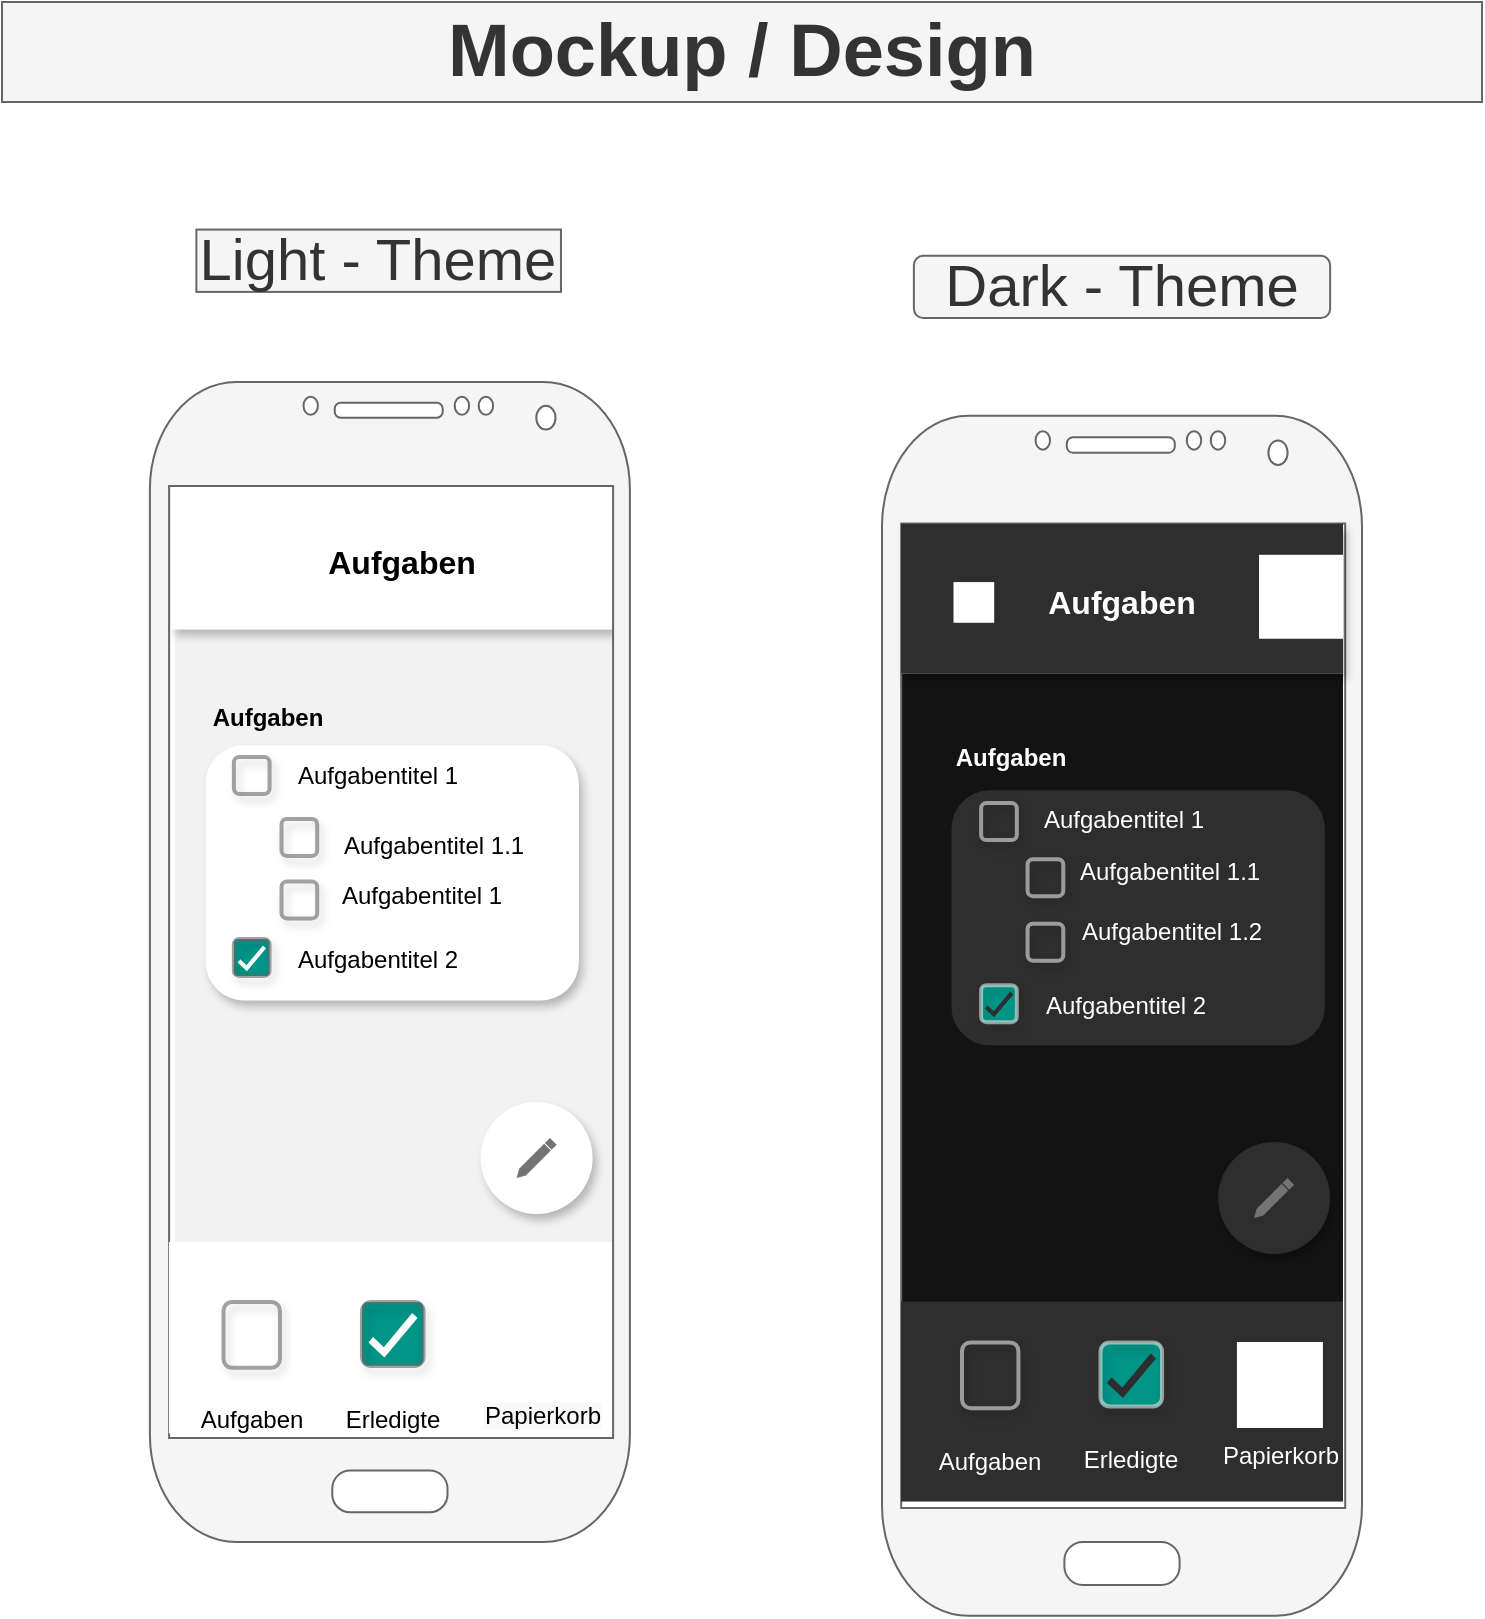 <mxfile version="13.10.3" type="google"><diagram id="FTrqMALaBe9QORsIWw2I" name="Page-1"><mxGraphModel dx="1673" dy="979" grid="1" gridSize="10" guides="1" tooltips="1" connect="1" arrows="1" fold="1" page="1" pageScale="1" pageWidth="827" pageHeight="1169" math="0" shadow="0"><root><mxCell id="0"/><mxCell id="1" parent="0"/><mxCell id="kxQtx9WVBp2s9oaqHdtn-365" value="" style="rounded=0;whiteSpace=wrap;html=1;glass=0;labelBackgroundColor=none;strokeWidth=4;fontSize=10;strokeColor=none;fillColor=#F2F2F2;" parent="1" vertex="1"><mxGeometry x="126.48" y="343.78" width="224.83" height="306.22" as="geometry"/></mxCell><mxCell id="kxQtx9WVBp2s9oaqHdtn-366" value="" style="rounded=0;whiteSpace=wrap;html=1;shadow=1;fillColor=#FFFFFF;strokeColor=none;" parent="1" vertex="1"><mxGeometry x="124.53" y="270" width="221" height="73.78" as="geometry"/></mxCell><mxCell id="kxQtx9WVBp2s9oaqHdtn-367" value="" style="verticalLabelPosition=bottom;verticalAlign=top;html=1;shadow=0;dashed=0;strokeWidth=1;shape=mxgraph.android.phone2;strokeColor=#666666;fillColor=#f5f5f5;fontColor=#333333;" parent="1" vertex="1"><mxGeometry x="113.95" y="220" width="240" height="580" as="geometry"/></mxCell><mxCell id="kxQtx9WVBp2s9oaqHdtn-368" value="&lt;span style=&quot;font-size: 29px&quot;&gt;Light - Theme&lt;/span&gt;" style="text;html=1;strokeColor=#666666;fillColor=#f5f5f5;align=center;verticalAlign=middle;whiteSpace=wrap;rounded=0;fontColor=#333333;" parent="1" vertex="1"><mxGeometry x="137.2" y="143.78" width="182.28" height="31.17" as="geometry"/></mxCell><mxCell id="kxQtx9WVBp2s9oaqHdtn-369" value="&lt;b&gt;Aufgaben&lt;/b&gt;" style="text;html=1;strokeColor=none;fillColor=none;align=center;verticalAlign=middle;whiteSpace=wrap;rounded=0;shadow=0;glass=0;labelBackgroundColor=none;sketch=0;" parent="1" vertex="1"><mxGeometry x="141.79" y="378.24" width="62.48" height="20" as="geometry"/></mxCell><mxCell id="kxQtx9WVBp2s9oaqHdtn-370" value="&lt;b style=&quot;font-size: 16px&quot;&gt;&lt;font color=&quot;#000000&quot;&gt;Aufgaben&lt;/font&gt;&lt;/b&gt;" style="text;html=1;strokeColor=none;fillColor=none;align=center;verticalAlign=middle;whiteSpace=wrap;rounded=0;labelBackgroundColor=none;fontSize=10;fontColor=#FF0000;" parent="1" vertex="1"><mxGeometry x="220.0" y="299.62" width="40" height="20" as="geometry"/></mxCell><mxCell id="kxQtx9WVBp2s9oaqHdtn-371" value="" style="rounded=0;whiteSpace=wrap;html=1;shadow=0;fillColor=#FFFFFF;strokeColor=none;" parent="1" vertex="1"><mxGeometry x="123.45" y="650" width="221" height="95.68" as="geometry"/></mxCell><mxCell id="kxQtx9WVBp2s9oaqHdtn-372" value="" style="shape=image;html=1;verticalAlign=top;verticalLabelPosition=bottom;labelBackgroundColor=#ffffff;imageAspect=0;aspect=fixed;image=https://cdn4.iconfinder.com/data/icons/wirecons-free-vector-icons/32/menu-alt-128.png;fillColor=none;" parent="1" vertex="1"><mxGeometry x="145.17" y="299.27" width="20.35" height="20.35" as="geometry"/></mxCell><mxCell id="kxQtx9WVBp2s9oaqHdtn-373" value="" style="rounded=1;html=1;fontColor=#000000;strokeColor=none;shadow=1;fillColor=#FFFFFF;whiteSpace=wrap;" parent="1" vertex="1"><mxGeometry x="141.79" y="401.65" width="186.64" height="127.54" as="geometry"/></mxCell><mxCell id="kxQtx9WVBp2s9oaqHdtn-374" value="" style="rounded=1;whiteSpace=wrap;html=1;shadow=1;glass=0;labelBackgroundColor=none;sketch=0;fillColor=none;align=left;strokeWidth=2;opacity=60;strokeColor=#666666;" parent="1" vertex="1"><mxGeometry x="155.94" y="407.49" width="17.85" height="18.5" as="geometry"/></mxCell><mxCell id="kxQtx9WVBp2s9oaqHdtn-375" value="" style="dashed=0;labelPosition=right;align=left;shape=mxgraph.gmdl.checkbox;strokeColor=none;fillColor=#009587;strokeWidth=2;aspect=fixed;rounded=0;shadow=0;" parent="1" vertex="1"><mxGeometry x="155.94" y="498.51" width="17.85" height="18.5" as="geometry"/></mxCell><mxCell id="kxQtx9WVBp2s9oaqHdtn-376" value="" style="rounded=1;whiteSpace=wrap;html=1;shadow=1;glass=0;labelBackgroundColor=none;sketch=0;fillColor=none;align=left;strokeWidth=2;opacity=60;strokeColor=#666666;" parent="1" vertex="1"><mxGeometry x="179.75" y="438.45" width="17.85" height="18.5" as="geometry"/></mxCell><mxCell id="kxQtx9WVBp2s9oaqHdtn-377" value="" style="rounded=1;whiteSpace=wrap;html=1;shadow=1;glass=0;labelBackgroundColor=none;sketch=0;fillColor=none;align=left;strokeWidth=2;opacity=60;strokeColor=#666666;" parent="1" vertex="1"><mxGeometry x="155.94" y="498.51" width="17.85" height="18.5" as="geometry"/></mxCell><mxCell id="kxQtx9WVBp2s9oaqHdtn-378" value="&lt;span&gt;Aufgabentitel 1&lt;/span&gt;" style="text;html=1;strokeColor=none;fillColor=none;align=left;verticalAlign=bottom;whiteSpace=wrap;rounded=0;" parent="1" vertex="1"><mxGeometry x="185.76" y="405.99" width="123.27" height="20" as="geometry"/></mxCell><mxCell id="kxQtx9WVBp2s9oaqHdtn-379" value="&lt;span&gt;Aufgabentitel 1.1&lt;/span&gt;" style="text;html=1;strokeColor=none;fillColor=none;align=left;verticalAlign=middle;whiteSpace=wrap;rounded=0;" parent="1" vertex="1"><mxGeometry x="209.22" y="441.72" width="123.27" height="20" as="geometry"/></mxCell><mxCell id="kxQtx9WVBp2s9oaqHdtn-380" value="&lt;span&gt;Aufgabentitel 1&lt;/span&gt;" style="text;html=1;strokeColor=none;fillColor=none;align=left;verticalAlign=middle;whiteSpace=wrap;rounded=0;" parent="1" vertex="1"><mxGeometry x="207.94" y="467.45" width="123.27" height="20" as="geometry"/></mxCell><mxCell id="kxQtx9WVBp2s9oaqHdtn-381" value="" style="rounded=1;whiteSpace=wrap;html=1;shadow=1;glass=0;labelBackgroundColor=none;sketch=0;fillColor=none;align=left;strokeWidth=2;opacity=60;strokeColor=#666666;" parent="1" vertex="1"><mxGeometry x="179.75" y="469.7" width="17.85" height="18.5" as="geometry"/></mxCell><mxCell id="kxQtx9WVBp2s9oaqHdtn-382" value="&lt;span&gt;Aufgabentitel 2&lt;/span&gt;" style="text;html=1;strokeColor=none;fillColor=none;align=left;verticalAlign=middle;whiteSpace=wrap;rounded=0;" parent="1" vertex="1"><mxGeometry x="186.42" y="498.51" width="123.27" height="20" as="geometry"/></mxCell><mxCell id="kxQtx9WVBp2s9oaqHdtn-383" value="&lt;span style=&quot;color: rgba(0 , 0 , 0 , 0) ; font-family: monospace ; font-size: 0px&quot;&gt;%3CmxGraphModel%3E%3Croot%3E%3CmxCell%20id%3D%220%22%2F%3E%3CmxCell%20id%3D%221%22%20parent%3D%220%22%2F%3E%3CmxCell%20id%3D%222%22%20value%3D%22%22%20style%3D%22rounded%3D0%3BwhiteSpace%3Dwrap%3Bhtml%3D1%3Bshadow%3D0%3Bsketch%3D0%3BfontSize%3D14%3BgradientDirection%3Deast%3BstrokeColor%3Dnone%3BfillColor%3D%2323383b%3BgradientColor%3D%23382430%3B%22%20vertex%3D%221%22%20parent%3D%221%22%3E%3CmxGeometry%20x%3D%22-21885.63%22%20y%3D%2267836.38%22%20width%3D%22240.97%22%20height%3D%22551.37%22%20as%3D%22geometry%22%2F%3E%3C%2FmxCell%3E%3C%2Froot%3E%3C%2FmxGraphModel%3E&lt;/span&gt;&lt;span style=&quot;color: rgba(0 , 0 , 0 , 0) ; font-family: monospace ; font-size: 0px&quot;&gt;%3CmxGraphModel%3E%3Croot%3E%3CmxCell%20id%3D%220%22%2F%3E%3CmxCell%20id%3D%221%22%20parent%3D%220%22%2F%3E%3CmxCell%20id%3D%222%22%20value%3D%22%22%20style%3D%22rounded%3D0%3BwhiteSpace%3Dwrap%3Bhtml%3D1%3Bshadow%3D0%3Bsketch%3D0%3BfontSize%3D14%3BgradientDirection%3Deast%3BstrokeColor%3Dnone%3BfillColor%3D%2323383b%3BgradientColor%3D%23382430%3B%22%20vertex%3D%221%22%20parent%3D%221%22%3E%3CmxGeometry%20x%3D%22-21885.63%22%20y%3D%2267836.38%22%20width%3D%22240.97%22%20height%3D%22551.37%22%20as%3D%22geometry%22%2F%3E%3C%2FmxCell%3E%3C%2Froot%3E%3C%2FmxGraphModel%3E&lt;/span&gt;" style="rounded=0;whiteSpace=wrap;html=1;shadow=0;sketch=0;fontSize=14;gradientDirection=east;strokeColor=none;fillColor=#131313;" parent="1" vertex="1"><mxGeometry x="489.5" y="365.72" width="221" height="321.17" as="geometry"/></mxCell><mxCell id="kxQtx9WVBp2s9oaqHdtn-384" value="" style="verticalLabelPosition=bottom;verticalAlign=top;html=1;shadow=0;dashed=0;strokeWidth=1;shape=mxgraph.android.phone2;strokeColor=#666666;fillColor=#f5f5f5;fontColor=#333333;" parent="1" vertex="1"><mxGeometry x="480" y="236.89" width="240" height="600" as="geometry"/></mxCell><mxCell id="kxQtx9WVBp2s9oaqHdtn-385" value="" style="rounded=0;whiteSpace=wrap;html=1;fontColor=#FFFFFF;strokeColor=none;fillColor=#2E2E2E;shadow=1;" parent="1" vertex="1"><mxGeometry x="489.5" y="290.91" width="221" height="74.81" as="geometry"/></mxCell><mxCell id="kxQtx9WVBp2s9oaqHdtn-386" value="&lt;font style=&quot;font-size: 29px&quot;&gt;Dark - Theme&lt;/font&gt;" style="text;html=1;strokeColor=#666666;fillColor=#f5f5f5;align=center;verticalAlign=middle;whiteSpace=wrap;rounded=1;fontColor=#333333;glass=0;" parent="1" vertex="1"><mxGeometry x="495.94" y="156.89" width="208.13" height="31.17" as="geometry"/></mxCell><mxCell id="kxQtx9WVBp2s9oaqHdtn-387" value="&lt;b style=&quot;color: rgb(255 , 255 , 255) ; font-size: 16px&quot;&gt;Aufgaben&lt;/b&gt;" style="text;html=1;strokeColor=none;fillColor=none;align=center;verticalAlign=middle;whiteSpace=wrap;rounded=0;labelBackgroundColor=none;fontSize=10;fontColor=#FF0000;" parent="1" vertex="1"><mxGeometry x="580.04" y="319.62" width="40" height="20" as="geometry"/></mxCell><mxCell id="kxQtx9WVBp2s9oaqHdtn-388" value="" style="shape=image;html=1;verticalAlign=top;verticalLabelPosition=bottom;labelBackgroundColor=#ffffff;imageAspect=0;aspect=fixed;image=https://cdn4.iconfinder.com/data/icons/wirecons-free-vector-icons/32/menu-alt-128.png;fillColor=none;imageBackground=#ffffff;" parent="1" vertex="1"><mxGeometry x="515.75" y="320.04" width="20.35" height="20.35" as="geometry"/></mxCell><mxCell id="kxQtx9WVBp2s9oaqHdtn-389" value="&lt;b&gt;Aufgaben&lt;/b&gt;" style="text;html=1;strokeColor=none;fillColor=none;align=center;verticalAlign=middle;whiteSpace=wrap;rounded=0;shadow=0;glass=0;labelBackgroundColor=none;sketch=0;fontColor=#FFFFFF;" parent="1" vertex="1"><mxGeometry x="514.75" y="397.52" width="59.31" height="20" as="geometry"/></mxCell><mxCell id="kxQtx9WVBp2s9oaqHdtn-390" value="" style="rounded=0;whiteSpace=wrap;html=1;fontColor=#FFFFFF;strokeColor=none;fillColor=#2E2E2E;" parent="1" vertex="1"><mxGeometry x="489.5" y="679.78" width="221" height="100" as="geometry"/></mxCell><mxCell id="kxQtx9WVBp2s9oaqHdtn-391" value="" style="rounded=1;whiteSpace=wrap;html=1;fontColor=#FFFFFF;align=center;strokeColor=none;fillColor=#2E2E2E;shadow=0;" parent="1" vertex="1"><mxGeometry x="514.75" y="424.11" width="186.64" height="127.54" as="geometry"/></mxCell><mxCell id="kxQtx9WVBp2s9oaqHdtn-392" value="" style="rounded=1;whiteSpace=wrap;html=1;shadow=1;glass=0;labelBackgroundColor=none;sketch=0;fillColor=none;align=left;strokeWidth=2;opacity=60;strokeColor=#E6E6E6;" parent="1" vertex="1"><mxGeometry x="529.56" y="430.56" width="17.85" height="18.5" as="geometry"/></mxCell><mxCell id="kxQtx9WVBp2s9oaqHdtn-393" value="" style="dashed=0;labelPosition=right;align=left;shape=mxgraph.gmdl.checkbox;strokeColor=none;fillColor=#009587;strokeWidth=2;aspect=fixed;rounded=0;shadow=0;" parent="1" vertex="1"><mxGeometry x="529.56" y="521.58" width="17.85" height="18.5" as="geometry"/></mxCell><mxCell id="kxQtx9WVBp2s9oaqHdtn-394" value="" style="rounded=1;whiteSpace=wrap;html=1;shadow=1;glass=0;labelBackgroundColor=none;sketch=0;fillColor=none;align=left;strokeWidth=2;opacity=60;strokeColor=#E6E6E6;" parent="1" vertex="1"><mxGeometry x="552.79" y="458.58" width="17.85" height="18.5" as="geometry"/></mxCell><mxCell id="kxQtx9WVBp2s9oaqHdtn-395" value="" style="rounded=1;whiteSpace=wrap;html=1;shadow=1;glass=0;labelBackgroundColor=none;sketch=0;fillColor=none;align=left;strokeWidth=2;opacity=60;strokeColor=#E6E6E6;" parent="1" vertex="1"><mxGeometry x="529.56" y="521.58" width="17.85" height="18.5" as="geometry"/></mxCell><mxCell id="kxQtx9WVBp2s9oaqHdtn-396" value="&lt;span style=&quot;color: rgb(255 , 255 , 255)&quot;&gt;Aufgabentitel 1&lt;/span&gt;" style="text;html=1;strokeColor=none;fillColor=none;align=left;verticalAlign=middle;whiteSpace=wrap;rounded=0;" parent="1" vertex="1"><mxGeometry x="559.38" y="429.06" width="123.27" height="20" as="geometry"/></mxCell><mxCell id="kxQtx9WVBp2s9oaqHdtn-397" value="&lt;span style=&quot;color: rgb(255 , 255 , 255)&quot;&gt;Aufgabentitel 1.1&lt;/span&gt;" style="text;html=1;strokeColor=none;fillColor=none;align=left;verticalAlign=middle;whiteSpace=wrap;rounded=0;" parent="1" vertex="1"><mxGeometry x="577.23" y="455.31" width="113.29" height="20" as="geometry"/></mxCell><mxCell id="kxQtx9WVBp2s9oaqHdtn-398" value="&lt;span style=&quot;color: rgb(255 , 255 , 255)&quot;&gt;Aufgabentitel 1.2&lt;/span&gt;" style="text;html=1;strokeColor=none;fillColor=none;align=left;verticalAlign=middle;whiteSpace=wrap;rounded=0;" parent="1" vertex="1"><mxGeometry x="578.12" y="485.06" width="112.4" height="20" as="geometry"/></mxCell><mxCell id="kxQtx9WVBp2s9oaqHdtn-399" value="" style="rounded=1;whiteSpace=wrap;html=1;shadow=1;glass=0;labelBackgroundColor=none;sketch=0;fillColor=none;align=left;strokeWidth=2;opacity=60;strokeColor=#E6E6E6;" parent="1" vertex="1"><mxGeometry x="552.79" y="490.85" width="17.85" height="18.5" as="geometry"/></mxCell><mxCell id="kxQtx9WVBp2s9oaqHdtn-400" value="&lt;span style=&quot;color: rgb(255 , 255 , 255)&quot;&gt;Aufgabentitel 2&lt;/span&gt;" style="text;html=1;strokeColor=none;fillColor=none;align=left;verticalAlign=middle;whiteSpace=wrap;rounded=0;" parent="1" vertex="1"><mxGeometry x="560.04" y="521.58" width="123.27" height="20" as="geometry"/></mxCell><mxCell id="kxQtx9WVBp2s9oaqHdtn-401" value="" style="shape=image;html=1;verticalAlign=top;verticalLabelPosition=bottom;labelBackgroundColor=#ffffff;imageAspect=0;aspect=fixed;image=https://cdn0.iconfinder.com/data/icons/geosm-e-commerce/48/info-128.png" parent="1" vertex="1"><mxGeometry x="304.43" y="290.65" width="41.98" height="41.98" as="geometry"/></mxCell><mxCell id="kxQtx9WVBp2s9oaqHdtn-402" value="" style="shape=image;html=1;verticalAlign=top;verticalLabelPosition=bottom;labelBackgroundColor=#ffffff;imageAspect=0;aspect=fixed;image=https://cdn0.iconfinder.com/data/icons/geosm-e-commerce/48/info-128.png;imageBackground=#FFFFFF;" parent="1" vertex="1"><mxGeometry x="668.52" y="306.39" width="41.98" height="41.98" as="geometry"/></mxCell><mxCell id="kxQtx9WVBp2s9oaqHdtn-403" value="&lt;font size=&quot;1&quot;&gt;&lt;b style=&quot;font-size: 37px&quot;&gt;Mockup / Design&lt;/b&gt;&lt;/font&gt;" style="text;html=1;strokeColor=#666666;fillColor=#f5f5f5;align=center;verticalAlign=middle;whiteSpace=wrap;rounded=0;fontColor=#333333;" parent="1" vertex="1"><mxGeometry x="40" y="30" width="740" height="50" as="geometry"/></mxCell><mxCell id="kxQtx9WVBp2s9oaqHdtn-410" value="" style="shape=ellipse;dashed=0;strokeColor=none;shadow=1;fontSize=13;align=center;verticalAlign=top;labelPosition=center;verticalLabelPosition=bottom;html=1;aspect=fixed;" parent="1" vertex="1"><mxGeometry x="279.31" y="580" width="56" height="56" as="geometry"/></mxCell><mxCell id="kxQtx9WVBp2s9oaqHdtn-411" value="" style="dashed=0;html=1;shape=mxgraph.gmdl.edit;strokeColor=none;fillColor=#737373;shadow=0;" parent="kxQtx9WVBp2s9oaqHdtn-410" vertex="1"><mxGeometry x="18" y="18" width="20" height="20" as="geometry"/></mxCell><mxCell id="kxQtx9WVBp2s9oaqHdtn-412" value="" style="shape=ellipse;dashed=0;shadow=1;fontSize=13;align=center;verticalAlign=top;labelPosition=center;verticalLabelPosition=bottom;html=1;aspect=fixed;strokeColor=none;fillColor=#2E2E2E;" parent="1" vertex="1"><mxGeometry x="648.07" y="600" width="56" height="56" as="geometry"/></mxCell><mxCell id="kxQtx9WVBp2s9oaqHdtn-413" value="" style="dashed=0;html=1;shape=mxgraph.gmdl.edit;strokeColor=none;fillColor=#737373;shadow=0;" parent="kxQtx9WVBp2s9oaqHdtn-412" vertex="1"><mxGeometry x="18" y="18" width="20" height="20" as="geometry"/></mxCell><mxCell id="Db-NsJEypIORSLI2fr_w-5" value="" style="group;aspect=fixed;" vertex="1" connectable="0" parent="1"><mxGeometry x="220" y="680" width="30.8" height="32" as="geometry"/></mxCell><mxCell id="Db-NsJEypIORSLI2fr_w-3" value="" style="dashed=0;labelPosition=right;align=left;shape=mxgraph.gmdl.checkbox;strokeColor=none;fillColor=#009587;strokeWidth=2;aspect=fixed;rounded=0;shadow=0;" vertex="1" parent="Db-NsJEypIORSLI2fr_w-5"><mxGeometry width="30.784" height="31.905" as="geometry"/></mxCell><mxCell id="Db-NsJEypIORSLI2fr_w-4" value="&lt;br&gt;&lt;br&gt;&lt;br&gt;&lt;br&gt;&lt;br&gt;&lt;span&gt;&lt;br&gt;Erledigte&lt;/span&gt;" style="rounded=1;whiteSpace=wrap;html=1;shadow=1;glass=0;labelBackgroundColor=none;sketch=0;fillColor=none;align=center;strokeWidth=2;opacity=60;strokeColor=#666666;" vertex="1" parent="Db-NsJEypIORSLI2fr_w-5"><mxGeometry x="3.923e-13" width="30.8" height="32.0" as="geometry"/></mxCell><mxCell id="Db-NsJEypIORSLI2fr_w-6" value="&lt;span&gt;&lt;br&gt;&lt;br&gt;&lt;br&gt;&lt;br&gt;&lt;br&gt;&lt;br&gt;Aufgaben&lt;/span&gt;" style="rounded=1;whiteSpace=wrap;html=1;shadow=1;glass=0;labelBackgroundColor=none;sketch=0;fillColor=none;align=center;strokeWidth=2;opacity=60;strokeColor=#666666;" vertex="1" parent="1"><mxGeometry x="150.76" y="680" width="28.21" height="32.86" as="geometry"/></mxCell><mxCell id="Db-NsJEypIORSLI2fr_w-7" value="&lt;span style=&quot;background-color: rgb(248 , 249 , 250)&quot;&gt;Papierkorb&lt;/span&gt;" style="shape=image;html=1;verticalAlign=top;verticalLabelPosition=bottom;labelBackgroundColor=#ffffff;imageAspect=0;aspect=fixed;image=https://cdn4.iconfinder.com/data/icons/multimedia-75/512/multimedia-39-128.png" vertex="1" parent="1"><mxGeometry x="288.21" y="679.78" width="43" height="43" as="geometry"/></mxCell><mxCell id="Db-NsJEypIORSLI2fr_w-8" value="" style="group;aspect=fixed;fontColor=#FFFFFF;" vertex="1" connectable="0" parent="1"><mxGeometry x="589.24" y="700.22" width="30.8" height="32" as="geometry"/></mxCell><mxCell id="Db-NsJEypIORSLI2fr_w-9" value="" style="dashed=0;labelPosition=right;align=left;shape=mxgraph.gmdl.checkbox;strokeColor=none;fillColor=#009587;strokeWidth=2;aspect=fixed;rounded=0;shadow=0;fontColor=#FFFFFF;" vertex="1" parent="Db-NsJEypIORSLI2fr_w-8"><mxGeometry width="30.784" height="31.905" as="geometry"/></mxCell><mxCell id="Db-NsJEypIORSLI2fr_w-10" value="&lt;br&gt;&lt;br&gt;&lt;br&gt;&lt;br&gt;&lt;br&gt;&lt;span&gt;&lt;br&gt;Erledigte&lt;/span&gt;" style="rounded=1;whiteSpace=wrap;html=1;shadow=1;glass=0;labelBackgroundColor=none;sketch=0;fillColor=none;align=center;strokeWidth=2;opacity=60;fontColor=#FFFFFF;strokeColor=#E6E6E6;" vertex="1" parent="Db-NsJEypIORSLI2fr_w-8"><mxGeometry x="3.923e-13" width="30.8" height="32.0" as="geometry"/></mxCell><mxCell id="Db-NsJEypIORSLI2fr_w-11" value="&lt;span&gt;&lt;br&gt;&lt;br&gt;&lt;br&gt;&lt;br&gt;&lt;br&gt;&lt;br&gt;Aufgaben&lt;/span&gt;" style="rounded=1;whiteSpace=wrap;html=1;shadow=1;glass=0;labelBackgroundColor=none;sketch=0;fillColor=none;align=center;strokeWidth=2;opacity=60;strokeColor=#E6E6E6;fontColor=#FFFFFF;" vertex="1" parent="1"><mxGeometry x="520" y="700.22" width="28.21" height="32.86" as="geometry"/></mxCell><mxCell id="Db-NsJEypIORSLI2fr_w-12" value="Papierkorb" style="shape=image;html=1;verticalAlign=top;verticalLabelPosition=bottom;labelBackgroundColor=none;imageAspect=0;aspect=fixed;image=https://cdn4.iconfinder.com/data/icons/multimedia-75/512/multimedia-39-128.png;fontColor=#FFFFFF;imageBackground=#ffffff;" vertex="1" parent="1"><mxGeometry x="657.45" y="700" width="43" height="43" as="geometry"/></mxCell></root></mxGraphModel></diagram></mxfile>